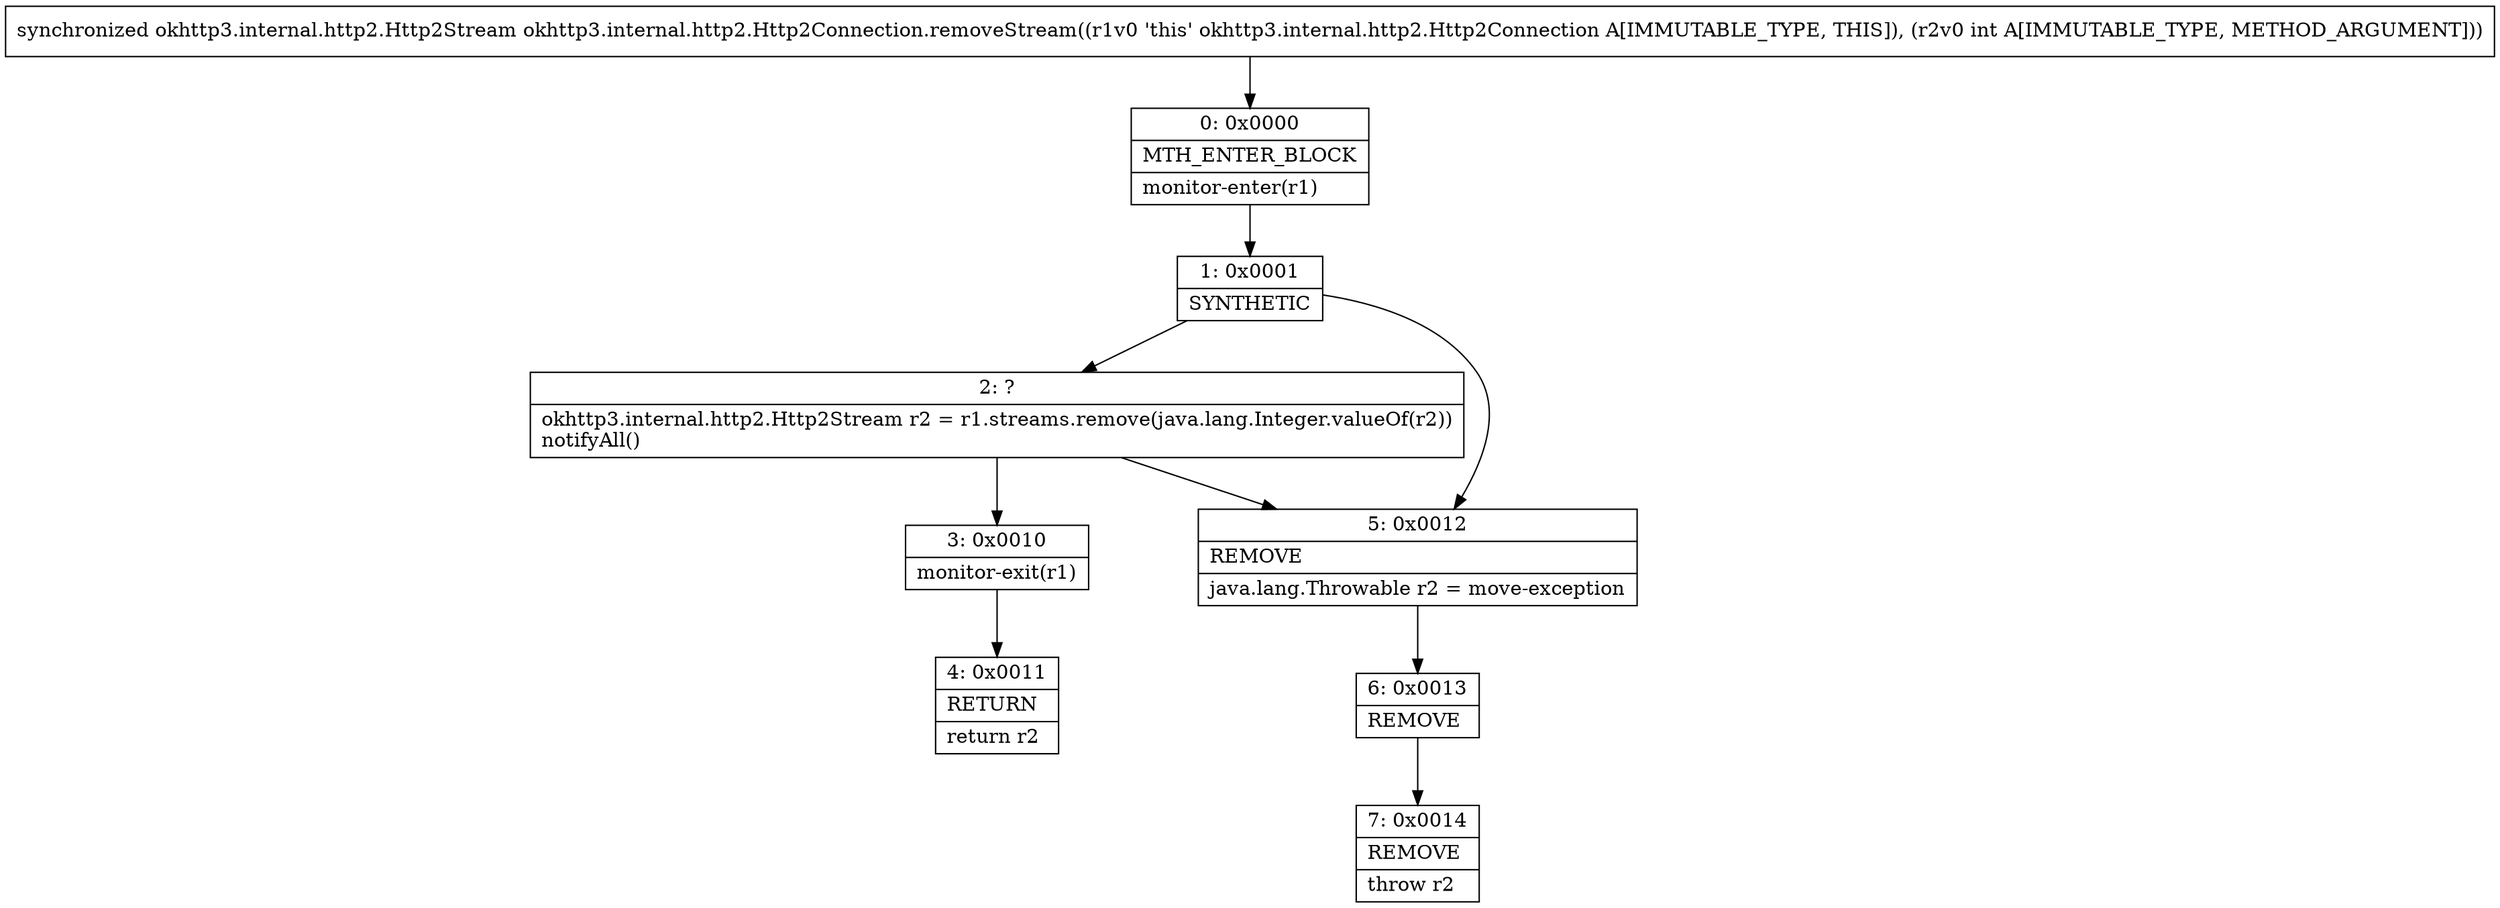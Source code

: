 digraph "CFG forokhttp3.internal.http2.Http2Connection.removeStream(I)Lokhttp3\/internal\/http2\/Http2Stream;" {
Node_0 [shape=record,label="{0\:\ 0x0000|MTH_ENTER_BLOCK\l|monitor\-enter(r1)\l}"];
Node_1 [shape=record,label="{1\:\ 0x0001|SYNTHETIC\l}"];
Node_2 [shape=record,label="{2\:\ ?|okhttp3.internal.http2.Http2Stream r2 = r1.streams.remove(java.lang.Integer.valueOf(r2))\lnotifyAll()\l}"];
Node_3 [shape=record,label="{3\:\ 0x0010|monitor\-exit(r1)\l}"];
Node_4 [shape=record,label="{4\:\ 0x0011|RETURN\l|return r2\l}"];
Node_5 [shape=record,label="{5\:\ 0x0012|REMOVE\l|java.lang.Throwable r2 = move\-exception\l}"];
Node_6 [shape=record,label="{6\:\ 0x0013|REMOVE\l}"];
Node_7 [shape=record,label="{7\:\ 0x0014|REMOVE\l|throw r2\l}"];
MethodNode[shape=record,label="{synchronized okhttp3.internal.http2.Http2Stream okhttp3.internal.http2.Http2Connection.removeStream((r1v0 'this' okhttp3.internal.http2.Http2Connection A[IMMUTABLE_TYPE, THIS]), (r2v0 int A[IMMUTABLE_TYPE, METHOD_ARGUMENT])) }"];
MethodNode -> Node_0;
Node_0 -> Node_1;
Node_1 -> Node_2;
Node_1 -> Node_5;
Node_2 -> Node_3;
Node_2 -> Node_5;
Node_3 -> Node_4;
Node_5 -> Node_6;
Node_6 -> Node_7;
}

